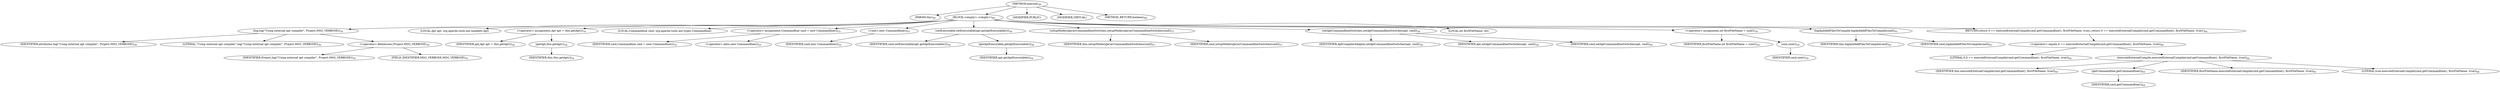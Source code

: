 digraph "execute" {  
"26" [label = <(METHOD,execute)<SUB>49</SUB>> ]
"6" [label = <(PARAM,this)<SUB>49</SUB>> ]
"27" [label = <(BLOCK,&lt;empty&gt;,&lt;empty&gt;)<SUB>49</SUB>> ]
"28" [label = <(log,log(&quot;Using external apt compiler&quot;, Project.MSG_VERBOSE))<SUB>50</SUB>> ]
"29" [label = <(IDENTIFIER,attributes,log(&quot;Using external apt compiler&quot;, Project.MSG_VERBOSE))<SUB>50</SUB>> ]
"30" [label = <(LITERAL,&quot;Using external apt compiler&quot;,log(&quot;Using external apt compiler&quot;, Project.MSG_VERBOSE))<SUB>50</SUB>> ]
"31" [label = <(&lt;operator&gt;.fieldAccess,Project.MSG_VERBOSE)<SUB>50</SUB>> ]
"32" [label = <(IDENTIFIER,Project,log(&quot;Using external apt compiler&quot;, Project.MSG_VERBOSE))<SUB>50</SUB>> ]
"33" [label = <(FIELD_IDENTIFIER,MSG_VERBOSE,MSG_VERBOSE)<SUB>50</SUB>> ]
"34" [label = <(LOCAL,Apt apt: org.apache.tools.ant.taskdefs.Apt)> ]
"35" [label = <(&lt;operator&gt;.assignment,Apt apt = this.getApt())<SUB>54</SUB>> ]
"36" [label = <(IDENTIFIER,apt,Apt apt = this.getApt())<SUB>54</SUB>> ]
"37" [label = <(getApt,this.getApt())<SUB>54</SUB>> ]
"5" [label = <(IDENTIFIER,this,this.getApt())<SUB>54</SUB>> ]
"8" [label = <(LOCAL,Commandline cmd: org.apache.tools.ant.types.Commandline)> ]
"38" [label = <(&lt;operator&gt;.assignment,Commandline cmd = new Commandline())<SUB>55</SUB>> ]
"39" [label = <(IDENTIFIER,cmd,Commandline cmd = new Commandline())<SUB>55</SUB>> ]
"40" [label = <(&lt;operator&gt;.alloc,new Commandline())<SUB>55</SUB>> ]
"41" [label = <(&lt;init&gt;,new Commandline())<SUB>55</SUB>> ]
"7" [label = <(IDENTIFIER,cmd,new Commandline())<SUB>55</SUB>> ]
"42" [label = <(setExecutable,setExecutable(apt.getAptExecutable()))<SUB>56</SUB>> ]
"43" [label = <(IDENTIFIER,cmd,setExecutable(apt.getAptExecutable()))<SUB>56</SUB>> ]
"44" [label = <(getAptExecutable,getAptExecutable())<SUB>56</SUB>> ]
"45" [label = <(IDENTIFIER,apt,getAptExecutable())<SUB>56</SUB>> ]
"46" [label = <(setupModernJavacCommandlineSwitches,setupModernJavacCommandlineSwitches(cmd))<SUB>57</SUB>> ]
"9" [label = <(IDENTIFIER,this,setupModernJavacCommandlineSwitches(cmd))<SUB>57</SUB>> ]
"47" [label = <(IDENTIFIER,cmd,setupModernJavacCommandlineSwitches(cmd))<SUB>57</SUB>> ]
"48" [label = <(setAptCommandlineSwitches,setAptCommandlineSwitches(apt, cmd))<SUB>58</SUB>> ]
"49" [label = <(IDENTIFIER,AptCompilerAdapter,setAptCommandlineSwitches(apt, cmd))<SUB>58</SUB>> ]
"50" [label = <(IDENTIFIER,apt,setAptCommandlineSwitches(apt, cmd))<SUB>58</SUB>> ]
"51" [label = <(IDENTIFIER,cmd,setAptCommandlineSwitches(apt, cmd))<SUB>58</SUB>> ]
"52" [label = <(LOCAL,int firstFileName: int)> ]
"53" [label = <(&lt;operator&gt;.assignment,int firstFileName = size())<SUB>59</SUB>> ]
"54" [label = <(IDENTIFIER,firstFileName,int firstFileName = size())<SUB>59</SUB>> ]
"55" [label = <(size,size())<SUB>59</SUB>> ]
"56" [label = <(IDENTIFIER,cmd,size())<SUB>59</SUB>> ]
"57" [label = <(logAndAddFilesToCompile,logAndAddFilesToCompile(cmd))<SUB>61</SUB>> ]
"10" [label = <(IDENTIFIER,this,logAndAddFilesToCompile(cmd))<SUB>61</SUB>> ]
"58" [label = <(IDENTIFIER,cmd,logAndAddFilesToCompile(cmd))<SUB>61</SUB>> ]
"59" [label = <(RETURN,return 0 == executeExternalCompile(cmd.getCommandline(), firstFileName, true);,return 0 == executeExternalCompile(cmd.getCommandline(), firstFileName, true);)<SUB>64</SUB>> ]
"60" [label = <(&lt;operator&gt;.equals,0 == executeExternalCompile(cmd.getCommandline(), firstFileName, true))<SUB>64</SUB>> ]
"61" [label = <(LITERAL,0,0 == executeExternalCompile(cmd.getCommandline(), firstFileName, true))<SUB>64</SUB>> ]
"62" [label = <(executeExternalCompile,executeExternalCompile(cmd.getCommandline(), firstFileName, true))<SUB>64</SUB>> ]
"11" [label = <(IDENTIFIER,this,executeExternalCompile(cmd.getCommandline(), firstFileName, true))<SUB>64</SUB>> ]
"63" [label = <(getCommandline,getCommandline())<SUB>64</SUB>> ]
"64" [label = <(IDENTIFIER,cmd,getCommandline())<SUB>64</SUB>> ]
"65" [label = <(IDENTIFIER,firstFileName,executeExternalCompile(cmd.getCommandline(), firstFileName, true))<SUB>65</SUB>> ]
"66" [label = <(LITERAL,true,executeExternalCompile(cmd.getCommandline(), firstFileName, true))<SUB>66</SUB>> ]
"67" [label = <(MODIFIER,PUBLIC)> ]
"68" [label = <(MODIFIER,VIRTUAL)> ]
"69" [label = <(METHOD_RETURN,boolean)<SUB>49</SUB>> ]
  "26" -> "6" 
  "26" -> "27" 
  "26" -> "67" 
  "26" -> "68" 
  "26" -> "69" 
  "27" -> "28" 
  "27" -> "34" 
  "27" -> "35" 
  "27" -> "8" 
  "27" -> "38" 
  "27" -> "41" 
  "27" -> "42" 
  "27" -> "46" 
  "27" -> "48" 
  "27" -> "52" 
  "27" -> "53" 
  "27" -> "57" 
  "27" -> "59" 
  "28" -> "29" 
  "28" -> "30" 
  "28" -> "31" 
  "31" -> "32" 
  "31" -> "33" 
  "35" -> "36" 
  "35" -> "37" 
  "37" -> "5" 
  "38" -> "39" 
  "38" -> "40" 
  "41" -> "7" 
  "42" -> "43" 
  "42" -> "44" 
  "44" -> "45" 
  "46" -> "9" 
  "46" -> "47" 
  "48" -> "49" 
  "48" -> "50" 
  "48" -> "51" 
  "53" -> "54" 
  "53" -> "55" 
  "55" -> "56" 
  "57" -> "10" 
  "57" -> "58" 
  "59" -> "60" 
  "60" -> "61" 
  "60" -> "62" 
  "62" -> "11" 
  "62" -> "63" 
  "62" -> "65" 
  "62" -> "66" 
  "63" -> "64" 
}
